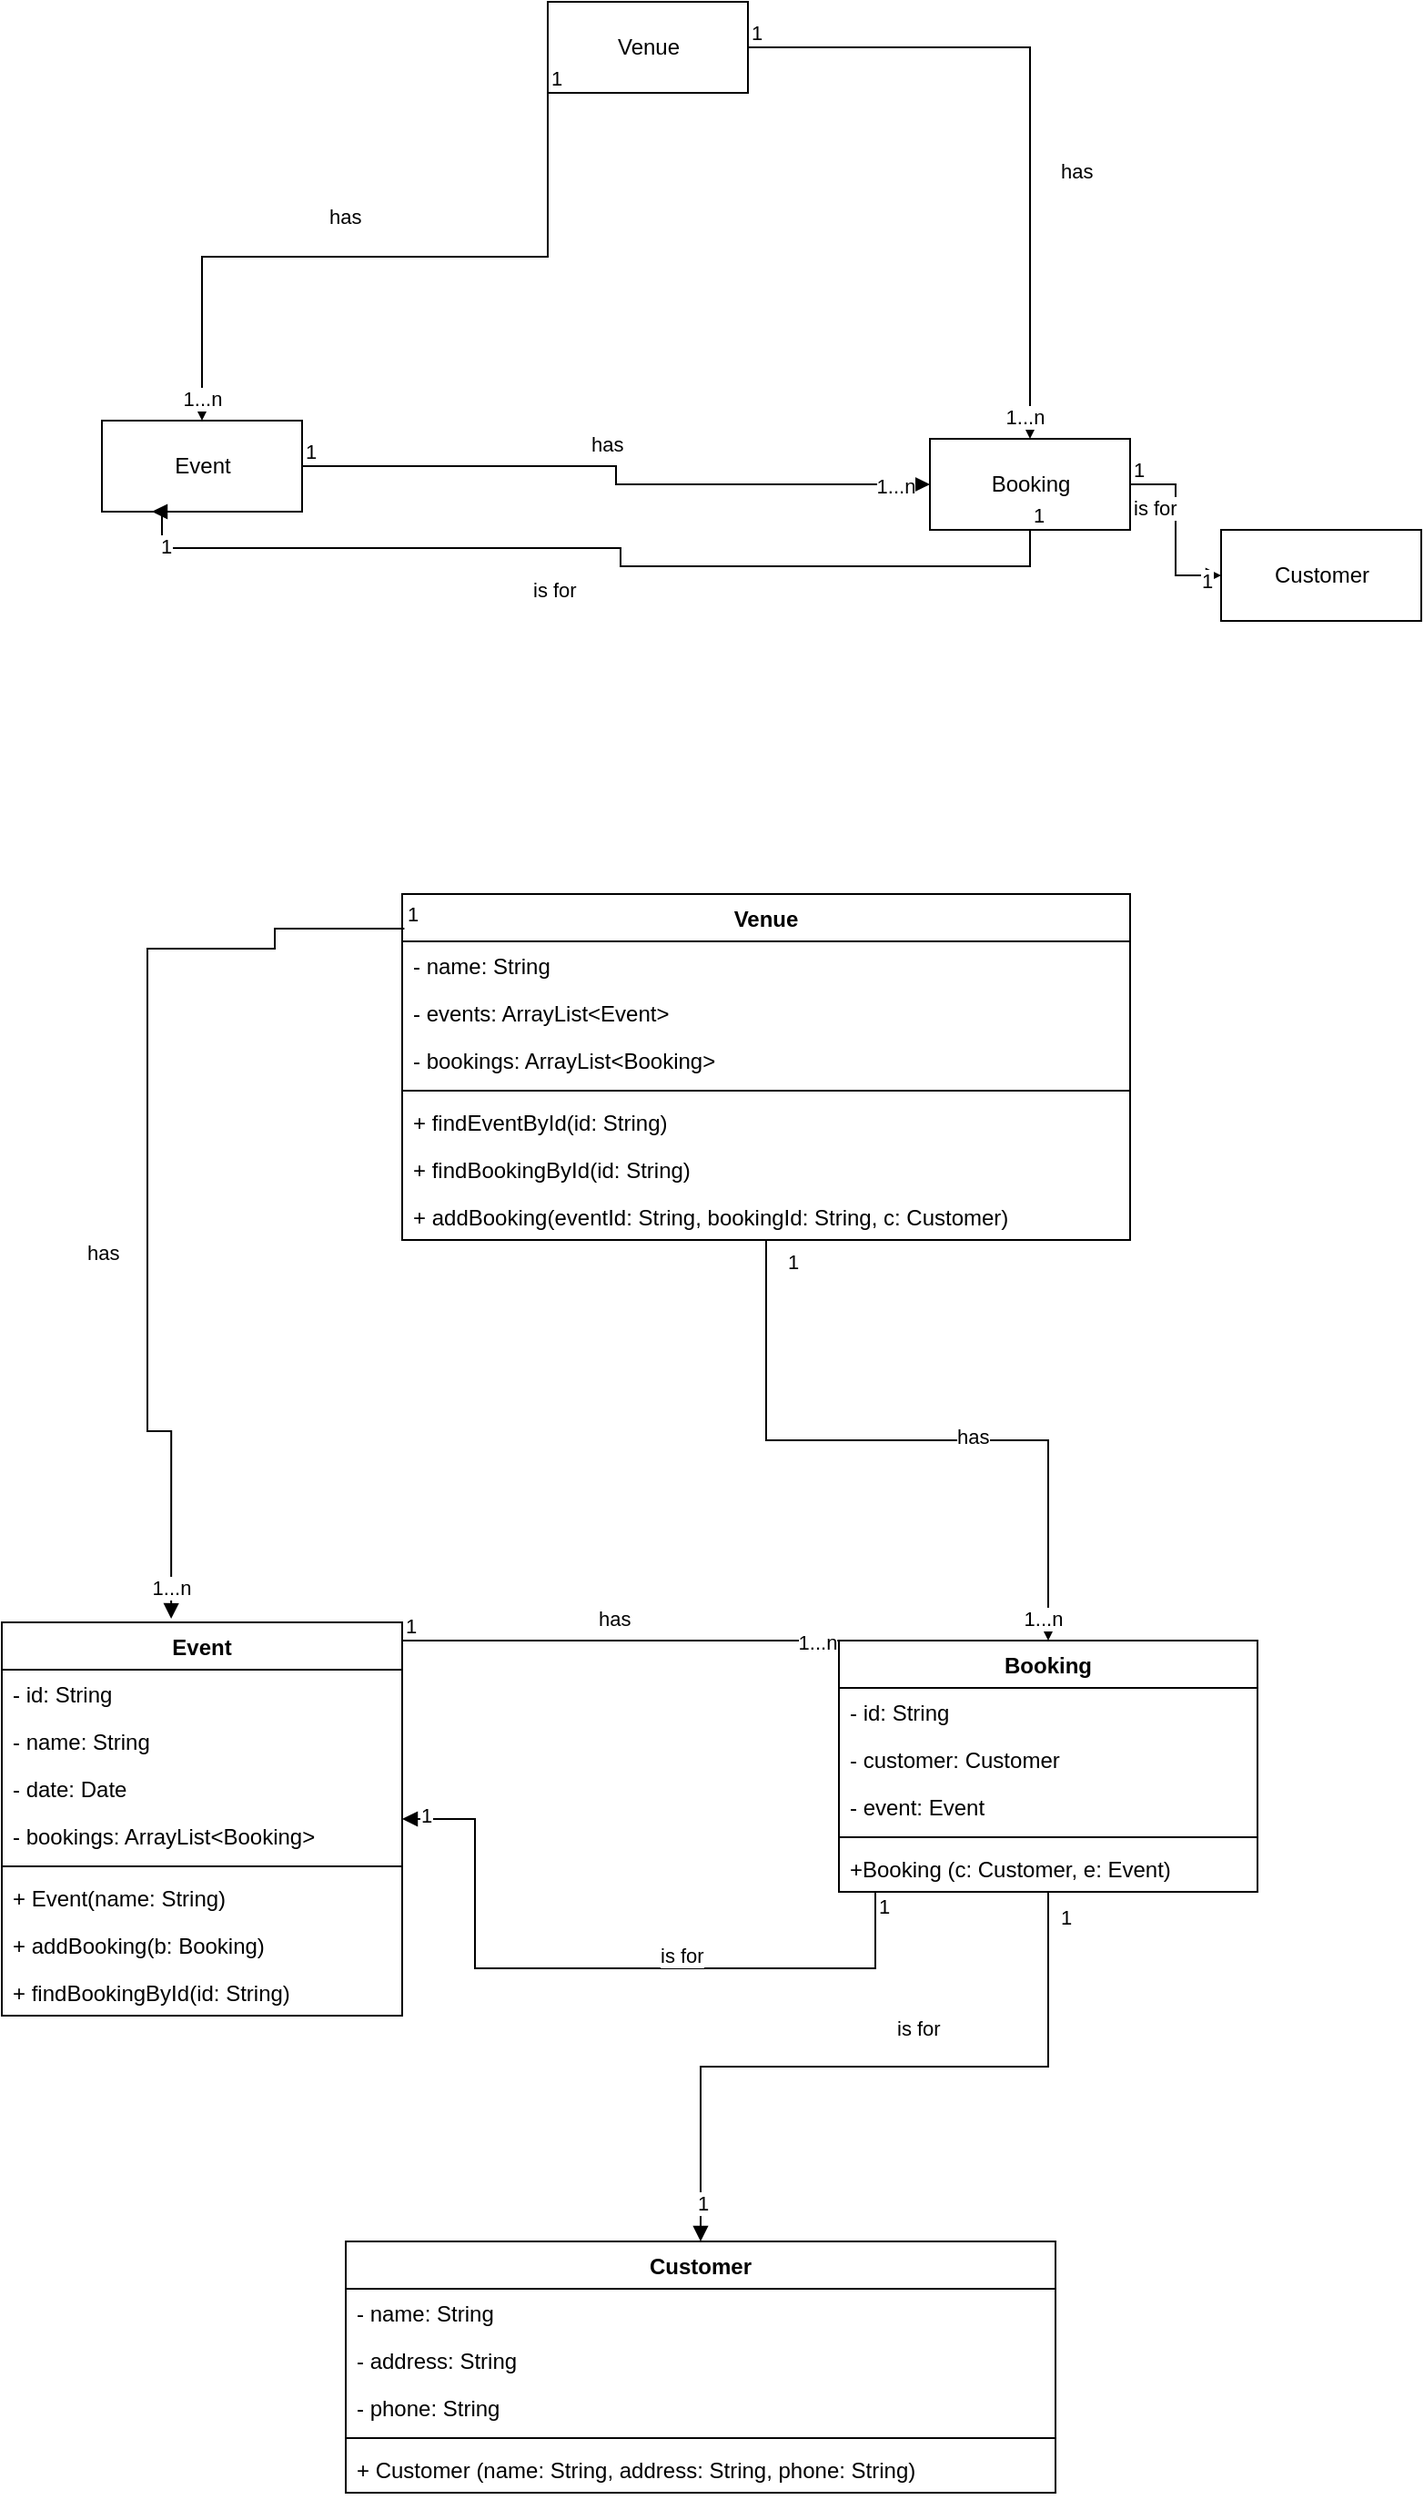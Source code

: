 <mxfile version="20.5.2" type="device"><diagram id="zAca7a4JGgx3V4O2JFh6" name="Page-1"><mxGraphModel dx="1159" dy="718" grid="1" gridSize="10" guides="1" tooltips="1" connect="1" arrows="1" fold="1" page="1" pageScale="1" pageWidth="827" pageHeight="1169" math="0" shadow="0"><root><mxCell id="0"/><mxCell id="1" parent="0"/><mxCell id="Dwv_IHvd6RkNcfI6YqIo-1" value="Venue" style="html=1;" parent="1" vertex="1"><mxGeometry x="330" y="20" width="110" height="50" as="geometry"/></mxCell><mxCell id="Dwv_IHvd6RkNcfI6YqIo-2" value="Event" style="html=1;" parent="1" vertex="1"><mxGeometry x="85" y="250" width="110" height="50" as="geometry"/></mxCell><mxCell id="Dwv_IHvd6RkNcfI6YqIo-3" value="Booking" style="html=1;" parent="1" vertex="1"><mxGeometry x="540" y="260" width="110" height="50" as="geometry"/></mxCell><mxCell id="Dwv_IHvd6RkNcfI6YqIo-4" value="has" style="endArrow=block;endFill=1;html=1;edgeStyle=orthogonalEdgeStyle;align=left;verticalAlign=top;rounded=0;exitX=0;exitY=1;exitDx=0;exitDy=0;" parent="1" source="Dwv_IHvd6RkNcfI6YqIo-1" target="Dwv_IHvd6RkNcfI6YqIo-2" edge="1"><mxGeometry x="0.147" y="-35" relative="1" as="geometry"><mxPoint x="130" y="420" as="sourcePoint"/><mxPoint x="290" y="420" as="targetPoint"/><mxPoint as="offset"/></mxGeometry></mxCell><mxCell id="Dwv_IHvd6RkNcfI6YqIo-5" value="1" style="edgeLabel;resizable=0;html=1;align=left;verticalAlign=bottom;" parent="Dwv_IHvd6RkNcfI6YqIo-4" connectable="0" vertex="1"><mxGeometry x="-1" relative="1" as="geometry"/></mxCell><mxCell id="Dwv_IHvd6RkNcfI6YqIo-10" value="1...n" style="edgeLabel;html=1;align=center;verticalAlign=middle;resizable=0;points=[];" parent="Dwv_IHvd6RkNcfI6YqIo-4" vertex="1" connectable="0"><mxGeometry x="0.936" relative="1" as="geometry"><mxPoint as="offset"/></mxGeometry></mxCell><mxCell id="Dwv_IHvd6RkNcfI6YqIo-6" value="has" style="endArrow=block;endFill=1;html=1;edgeStyle=orthogonalEdgeStyle;align=left;verticalAlign=top;rounded=0;" parent="1" source="Dwv_IHvd6RkNcfI6YqIo-1" target="Dwv_IHvd6RkNcfI6YqIo-3" edge="1"><mxGeometry x="0.135" y="15" relative="1" as="geometry"><mxPoint x="370" y="510" as="sourcePoint"/><mxPoint x="530" y="510" as="targetPoint"/><mxPoint as="offset"/></mxGeometry></mxCell><mxCell id="Dwv_IHvd6RkNcfI6YqIo-7" value="1" style="edgeLabel;resizable=0;html=1;align=left;verticalAlign=bottom;" parent="Dwv_IHvd6RkNcfI6YqIo-6" connectable="0" vertex="1"><mxGeometry x="-1" relative="1" as="geometry"/></mxCell><mxCell id="Dwv_IHvd6RkNcfI6YqIo-12" value="1...n" style="edgeLabel;html=1;align=center;verticalAlign=middle;resizable=0;points=[];" parent="Dwv_IHvd6RkNcfI6YqIo-6" vertex="1" connectable="0"><mxGeometry x="0.935" y="-3" relative="1" as="geometry"><mxPoint as="offset"/></mxGeometry></mxCell><mxCell id="Dwv_IHvd6RkNcfI6YqIo-8" value="has" style="endArrow=block;endFill=1;html=1;edgeStyle=orthogonalEdgeStyle;align=left;verticalAlign=top;rounded=0;" parent="1" source="Dwv_IHvd6RkNcfI6YqIo-2" target="Dwv_IHvd6RkNcfI6YqIo-3" edge="1"><mxGeometry x="-0.118" y="25" relative="1" as="geometry"><mxPoint x="320" y="480" as="sourcePoint"/><mxPoint x="460" y="285" as="targetPoint"/><mxPoint as="offset"/></mxGeometry></mxCell><mxCell id="Dwv_IHvd6RkNcfI6YqIo-9" value="1" style="edgeLabel;resizable=0;html=1;align=left;verticalAlign=bottom;" parent="Dwv_IHvd6RkNcfI6YqIo-8" connectable="0" vertex="1"><mxGeometry x="-1" relative="1" as="geometry"/></mxCell><mxCell id="Dwv_IHvd6RkNcfI6YqIo-11" value="1...n" style="edgeLabel;html=1;align=center;verticalAlign=middle;resizable=0;points=[];" parent="Dwv_IHvd6RkNcfI6YqIo-8" vertex="1" connectable="0"><mxGeometry x="0.894" y="-1" relative="1" as="geometry"><mxPoint as="offset"/></mxGeometry></mxCell><mxCell id="Dwv_IHvd6RkNcfI6YqIo-13" value="Venue" style="swimlane;fontStyle=1;align=center;verticalAlign=top;childLayout=stackLayout;horizontal=1;startSize=26;horizontalStack=0;resizeParent=1;resizeParentMax=0;resizeLast=0;collapsible=1;marginBottom=0;" parent="1" vertex="1"><mxGeometry x="250" y="510" width="400" height="190" as="geometry"/></mxCell><mxCell id="Dwv_IHvd6RkNcfI6YqIo-26" value="- name: String" style="text;strokeColor=none;fillColor=none;align=left;verticalAlign=top;spacingLeft=4;spacingRight=4;overflow=hidden;rotatable=0;points=[[0,0.5],[1,0.5]];portConstraint=eastwest;" parent="Dwv_IHvd6RkNcfI6YqIo-13" vertex="1"><mxGeometry y="26" width="400" height="26" as="geometry"/></mxCell><mxCell id="Dwv_IHvd6RkNcfI6YqIo-14" value="- events: ArrayList&lt;Event&gt;&#xA;" style="text;strokeColor=none;fillColor=none;align=left;verticalAlign=top;spacingLeft=4;spacingRight=4;overflow=hidden;rotatable=0;points=[[0,0.5],[1,0.5]];portConstraint=eastwest;" parent="Dwv_IHvd6RkNcfI6YqIo-13" vertex="1"><mxGeometry y="52" width="400" height="26" as="geometry"/></mxCell><mxCell id="Dwv_IHvd6RkNcfI6YqIo-25" value="- bookings: ArrayList&lt;Booking&gt;" style="text;strokeColor=none;fillColor=none;align=left;verticalAlign=top;spacingLeft=4;spacingRight=4;overflow=hidden;rotatable=0;points=[[0,0.5],[1,0.5]];portConstraint=eastwest;" parent="Dwv_IHvd6RkNcfI6YqIo-13" vertex="1"><mxGeometry y="78" width="400" height="26" as="geometry"/></mxCell><mxCell id="Dwv_IHvd6RkNcfI6YqIo-15" value="" style="line;strokeWidth=1;fillColor=none;align=left;verticalAlign=middle;spacingTop=-1;spacingLeft=3;spacingRight=3;rotatable=0;labelPosition=right;points=[];portConstraint=eastwest;strokeColor=inherit;" parent="Dwv_IHvd6RkNcfI6YqIo-13" vertex="1"><mxGeometry y="104" width="400" height="8" as="geometry"/></mxCell><mxCell id="Dwv_IHvd6RkNcfI6YqIo-16" value="+ findEventById(id: String)" style="text;strokeColor=none;fillColor=none;align=left;verticalAlign=top;spacingLeft=4;spacingRight=4;overflow=hidden;rotatable=0;points=[[0,0.5],[1,0.5]];portConstraint=eastwest;" parent="Dwv_IHvd6RkNcfI6YqIo-13" vertex="1"><mxGeometry y="112" width="400" height="26" as="geometry"/></mxCell><mxCell id="Dwv_IHvd6RkNcfI6YqIo-33" value="+ findBookingById(id: String)" style="text;strokeColor=none;fillColor=none;align=left;verticalAlign=top;spacingLeft=4;spacingRight=4;overflow=hidden;rotatable=0;points=[[0,0.5],[1,0.5]];portConstraint=eastwest;" parent="Dwv_IHvd6RkNcfI6YqIo-13" vertex="1"><mxGeometry y="138" width="400" height="26" as="geometry"/></mxCell><mxCell id="Dwv_IHvd6RkNcfI6YqIo-32" value="+ addBooking(eventId: String, bookingId: String, c: Customer)" style="text;strokeColor=none;fillColor=none;align=left;verticalAlign=top;spacingLeft=4;spacingRight=4;overflow=hidden;rotatable=0;points=[[0,0.5],[1,0.5]];portConstraint=eastwest;" parent="Dwv_IHvd6RkNcfI6YqIo-13" vertex="1"><mxGeometry y="164" width="400" height="26" as="geometry"/></mxCell><mxCell id="Dwv_IHvd6RkNcfI6YqIo-17" value="Event" style="swimlane;fontStyle=1;align=center;verticalAlign=top;childLayout=stackLayout;horizontal=1;startSize=26;horizontalStack=0;resizeParent=1;resizeParentMax=0;resizeLast=0;collapsible=1;marginBottom=0;" parent="1" vertex="1"><mxGeometry x="30" y="910" width="220" height="216" as="geometry"/></mxCell><mxCell id="Dwv_IHvd6RkNcfI6YqIo-34" value="- id: String" style="text;strokeColor=none;fillColor=none;align=left;verticalAlign=top;spacingLeft=4;spacingRight=4;overflow=hidden;rotatable=0;points=[[0,0.5],[1,0.5]];portConstraint=eastwest;" parent="Dwv_IHvd6RkNcfI6YqIo-17" vertex="1"><mxGeometry y="26" width="220" height="26" as="geometry"/></mxCell><mxCell id="Dwv_IHvd6RkNcfI6YqIo-18" value="- name: String" style="text;strokeColor=none;fillColor=none;align=left;verticalAlign=top;spacingLeft=4;spacingRight=4;overflow=hidden;rotatable=0;points=[[0,0.5],[1,0.5]];portConstraint=eastwest;" parent="Dwv_IHvd6RkNcfI6YqIo-17" vertex="1"><mxGeometry y="52" width="220" height="26" as="geometry"/></mxCell><mxCell id="Dwv_IHvd6RkNcfI6YqIo-27" value="- date: Date" style="text;strokeColor=none;fillColor=none;align=left;verticalAlign=top;spacingLeft=4;spacingRight=4;overflow=hidden;rotatable=0;points=[[0,0.5],[1,0.5]];portConstraint=eastwest;" parent="Dwv_IHvd6RkNcfI6YqIo-17" vertex="1"><mxGeometry y="78" width="220" height="26" as="geometry"/></mxCell><mxCell id="Dwv_IHvd6RkNcfI6YqIo-28" value="- bookings: ArrayList&lt;Booking&gt;&#xA;" style="text;strokeColor=none;fillColor=none;align=left;verticalAlign=top;spacingLeft=4;spacingRight=4;overflow=hidden;rotatable=0;points=[[0,0.5],[1,0.5]];portConstraint=eastwest;" parent="Dwv_IHvd6RkNcfI6YqIo-17" vertex="1"><mxGeometry y="104" width="220" height="26" as="geometry"/></mxCell><mxCell id="Dwv_IHvd6RkNcfI6YqIo-19" value="" style="line;strokeWidth=1;fillColor=none;align=left;verticalAlign=middle;spacingTop=-1;spacingLeft=3;spacingRight=3;rotatable=0;labelPosition=right;points=[];portConstraint=eastwest;strokeColor=inherit;" parent="Dwv_IHvd6RkNcfI6YqIo-17" vertex="1"><mxGeometry y="130" width="220" height="8" as="geometry"/></mxCell><mxCell id="Dwv_IHvd6RkNcfI6YqIo-20" value="+ Event(name: String)" style="text;strokeColor=none;fillColor=none;align=left;verticalAlign=top;spacingLeft=4;spacingRight=4;overflow=hidden;rotatable=0;points=[[0,0.5],[1,0.5]];portConstraint=eastwest;" parent="Dwv_IHvd6RkNcfI6YqIo-17" vertex="1"><mxGeometry y="138" width="220" height="26" as="geometry"/></mxCell><mxCell id="Dwv_IHvd6RkNcfI6YqIo-30" value="+ addBooking(b: Booking)" style="text;strokeColor=none;fillColor=none;align=left;verticalAlign=top;spacingLeft=4;spacingRight=4;overflow=hidden;rotatable=0;points=[[0,0.5],[1,0.5]];portConstraint=eastwest;" parent="Dwv_IHvd6RkNcfI6YqIo-17" vertex="1"><mxGeometry y="164" width="220" height="26" as="geometry"/></mxCell><mxCell id="Dwv_IHvd6RkNcfI6YqIo-31" value="+ findBookingById(id: String)" style="text;strokeColor=none;fillColor=none;align=left;verticalAlign=top;spacingLeft=4;spacingRight=4;overflow=hidden;rotatable=0;points=[[0,0.5],[1,0.5]];portConstraint=eastwest;" parent="Dwv_IHvd6RkNcfI6YqIo-17" vertex="1"><mxGeometry y="190" width="220" height="26" as="geometry"/></mxCell><mxCell id="Dwv_IHvd6RkNcfI6YqIo-21" value="Booking" style="swimlane;fontStyle=1;align=center;verticalAlign=top;childLayout=stackLayout;horizontal=1;startSize=26;horizontalStack=0;resizeParent=1;resizeParentMax=0;resizeLast=0;collapsible=1;marginBottom=0;" parent="1" vertex="1"><mxGeometry x="490" y="920" width="230" height="138" as="geometry"/></mxCell><mxCell id="Dwv_IHvd6RkNcfI6YqIo-22" value="- id: String" style="text;strokeColor=none;fillColor=none;align=left;verticalAlign=top;spacingLeft=4;spacingRight=4;overflow=hidden;rotatable=0;points=[[0,0.5],[1,0.5]];portConstraint=eastwest;" parent="Dwv_IHvd6RkNcfI6YqIo-21" vertex="1"><mxGeometry y="26" width="230" height="26" as="geometry"/></mxCell><mxCell id="Dwv_IHvd6RkNcfI6YqIo-35" value="- customer: Customer" style="text;strokeColor=none;fillColor=none;align=left;verticalAlign=top;spacingLeft=4;spacingRight=4;overflow=hidden;rotatable=0;points=[[0,0.5],[1,0.5]];portConstraint=eastwest;" parent="Dwv_IHvd6RkNcfI6YqIo-21" vertex="1"><mxGeometry y="52" width="230" height="26" as="geometry"/></mxCell><mxCell id="Dwv_IHvd6RkNcfI6YqIo-40" value="- event: Event" style="text;strokeColor=none;fillColor=none;align=left;verticalAlign=top;spacingLeft=4;spacingRight=4;overflow=hidden;rotatable=0;points=[[0,0.5],[1,0.5]];portConstraint=eastwest;" parent="Dwv_IHvd6RkNcfI6YqIo-21" vertex="1"><mxGeometry y="78" width="230" height="26" as="geometry"/></mxCell><mxCell id="Dwv_IHvd6RkNcfI6YqIo-23" value="" style="line;strokeWidth=1;fillColor=none;align=left;verticalAlign=middle;spacingTop=-1;spacingLeft=3;spacingRight=3;rotatable=0;labelPosition=right;points=[];portConstraint=eastwest;strokeColor=inherit;" parent="Dwv_IHvd6RkNcfI6YqIo-21" vertex="1"><mxGeometry y="104" width="230" height="8" as="geometry"/></mxCell><mxCell id="Dwv_IHvd6RkNcfI6YqIo-24" value="+Booking (c: Customer, e: Event)" style="text;strokeColor=none;fillColor=none;align=left;verticalAlign=top;spacingLeft=4;spacingRight=4;overflow=hidden;rotatable=0;points=[[0,0.5],[1,0.5]];portConstraint=eastwest;" parent="Dwv_IHvd6RkNcfI6YqIo-21" vertex="1"><mxGeometry y="112" width="230" height="26" as="geometry"/></mxCell><mxCell id="Dwv_IHvd6RkNcfI6YqIo-36" value="Customer" style="html=1;" parent="1" vertex="1"><mxGeometry x="700" y="310" width="110" height="50" as="geometry"/></mxCell><mxCell id="Dwv_IHvd6RkNcfI6YqIo-37" value="is for" style="endArrow=block;endFill=1;html=1;edgeStyle=orthogonalEdgeStyle;align=left;verticalAlign=top;rounded=0;" parent="1" source="Dwv_IHvd6RkNcfI6YqIo-3" target="Dwv_IHvd6RkNcfI6YqIo-36" edge="1"><mxGeometry x="-1" relative="1" as="geometry"><mxPoint x="660" y="290" as="sourcePoint"/><mxPoint x="820" y="290" as="targetPoint"/></mxGeometry></mxCell><mxCell id="Dwv_IHvd6RkNcfI6YqIo-38" value="1" style="edgeLabel;resizable=0;html=1;align=left;verticalAlign=bottom;" parent="Dwv_IHvd6RkNcfI6YqIo-37" connectable="0" vertex="1"><mxGeometry x="-1" relative="1" as="geometry"/></mxCell><mxCell id="Dwv_IHvd6RkNcfI6YqIo-39" value="1" style="edgeLabel;html=1;align=center;verticalAlign=middle;resizable=0;points=[];" parent="Dwv_IHvd6RkNcfI6YqIo-37" vertex="1" connectable="0"><mxGeometry x="0.827" y="-3" relative="1" as="geometry"><mxPoint as="offset"/></mxGeometry></mxCell><mxCell id="Dwv_IHvd6RkNcfI6YqIo-41" value="Customer" style="swimlane;fontStyle=1;align=center;verticalAlign=top;childLayout=stackLayout;horizontal=1;startSize=26;horizontalStack=0;resizeParent=1;resizeParentMax=0;resizeLast=0;collapsible=1;marginBottom=0;" parent="1" vertex="1"><mxGeometry x="219" y="1250" width="390" height="138" as="geometry"/></mxCell><mxCell id="Dwv_IHvd6RkNcfI6YqIo-42" value="- name: String" style="text;strokeColor=none;fillColor=none;align=left;verticalAlign=top;spacingLeft=4;spacingRight=4;overflow=hidden;rotatable=0;points=[[0,0.5],[1,0.5]];portConstraint=eastwest;" parent="Dwv_IHvd6RkNcfI6YqIo-41" vertex="1"><mxGeometry y="26" width="390" height="26" as="geometry"/></mxCell><mxCell id="Dwv_IHvd6RkNcfI6YqIo-46" value="- address: String" style="text;strokeColor=none;fillColor=none;align=left;verticalAlign=top;spacingLeft=4;spacingRight=4;overflow=hidden;rotatable=0;points=[[0,0.5],[1,0.5]];portConstraint=eastwest;" parent="Dwv_IHvd6RkNcfI6YqIo-41" vertex="1"><mxGeometry y="52" width="390" height="26" as="geometry"/></mxCell><mxCell id="Dwv_IHvd6RkNcfI6YqIo-47" value="- phone: String" style="text;strokeColor=none;fillColor=none;align=left;verticalAlign=top;spacingLeft=4;spacingRight=4;overflow=hidden;rotatable=0;points=[[0,0.5],[1,0.5]];portConstraint=eastwest;" parent="Dwv_IHvd6RkNcfI6YqIo-41" vertex="1"><mxGeometry y="78" width="390" height="26" as="geometry"/></mxCell><mxCell id="Dwv_IHvd6RkNcfI6YqIo-43" value="" style="line;strokeWidth=1;fillColor=none;align=left;verticalAlign=middle;spacingTop=-1;spacingLeft=3;spacingRight=3;rotatable=0;labelPosition=right;points=[];portConstraint=eastwest;strokeColor=inherit;" parent="Dwv_IHvd6RkNcfI6YqIo-41" vertex="1"><mxGeometry y="104" width="390" height="8" as="geometry"/></mxCell><mxCell id="Dwv_IHvd6RkNcfI6YqIo-44" value="+ Customer (name: String, address: String, phone: String)" style="text;strokeColor=none;fillColor=none;align=left;verticalAlign=top;spacingLeft=4;spacingRight=4;overflow=hidden;rotatable=0;points=[[0,0.5],[1,0.5]];portConstraint=eastwest;" parent="Dwv_IHvd6RkNcfI6YqIo-41" vertex="1"><mxGeometry y="112" width="390" height="26" as="geometry"/></mxCell><mxCell id="Dwv_IHvd6RkNcfI6YqIo-50" value="has" style="endArrow=block;endFill=1;html=1;edgeStyle=orthogonalEdgeStyle;align=left;verticalAlign=top;rounded=0;exitX=0.003;exitY=0.1;exitDx=0;exitDy=0;exitPerimeter=0;entryX=0.423;entryY=-0.009;entryDx=0;entryDy=0;entryPerimeter=0;" parent="1" source="Dwv_IHvd6RkNcfI6YqIo-13" target="Dwv_IHvd6RkNcfI6YqIo-17" edge="1"><mxGeometry x="0.147" y="-35" relative="1" as="geometry"><mxPoint x="175" y="480" as="sourcePoint"/><mxPoint x="-10" y="670" as="targetPoint"/><mxPoint as="offset"/><Array as="points"><mxPoint x="180" y="529"/><mxPoint x="180" y="540"/><mxPoint x="110" y="540"/><mxPoint x="110" y="805"/><mxPoint x="123" y="805"/></Array></mxGeometry></mxCell><mxCell id="Dwv_IHvd6RkNcfI6YqIo-51" value="1" style="edgeLabel;resizable=0;html=1;align=left;verticalAlign=bottom;" parent="Dwv_IHvd6RkNcfI6YqIo-50" connectable="0" vertex="1"><mxGeometry x="-1" relative="1" as="geometry"/></mxCell><mxCell id="Dwv_IHvd6RkNcfI6YqIo-52" value="1...n" style="edgeLabel;html=1;align=center;verticalAlign=middle;resizable=0;points=[];" parent="Dwv_IHvd6RkNcfI6YqIo-50" vertex="1" connectable="0"><mxGeometry x="0.936" relative="1" as="geometry"><mxPoint as="offset"/></mxGeometry></mxCell><mxCell id="Dwv_IHvd6RkNcfI6YqIo-53" value="has" style="endArrow=block;endFill=1;html=1;edgeStyle=orthogonalEdgeStyle;align=left;verticalAlign=top;rounded=0;" parent="1" source="Dwv_IHvd6RkNcfI6YqIo-17" target="Dwv_IHvd6RkNcfI6YqIo-21" edge="1"><mxGeometry x="-0.118" y="25" relative="1" as="geometry"><mxPoint x="280" y="870" as="sourcePoint"/><mxPoint x="620" y="870" as="targetPoint"/><mxPoint as="offset"/><Array as="points"><mxPoint x="430" y="920"/><mxPoint x="430" y="920"/></Array></mxGeometry></mxCell><mxCell id="Dwv_IHvd6RkNcfI6YqIo-54" value="1" style="edgeLabel;resizable=0;html=1;align=left;verticalAlign=bottom;" parent="Dwv_IHvd6RkNcfI6YqIo-53" connectable="0" vertex="1"><mxGeometry x="-1" relative="1" as="geometry"/></mxCell><mxCell id="Dwv_IHvd6RkNcfI6YqIo-55" value="1...n" style="edgeLabel;html=1;align=center;verticalAlign=middle;resizable=0;points=[];" parent="Dwv_IHvd6RkNcfI6YqIo-53" vertex="1" connectable="0"><mxGeometry x="0.894" y="-1" relative="1" as="geometry"><mxPoint as="offset"/></mxGeometry></mxCell><mxCell id="Dwv_IHvd6RkNcfI6YqIo-56" value="has" style="endArrow=block;endFill=1;html=1;edgeStyle=orthogonalEdgeStyle;align=left;verticalAlign=top;rounded=0;" parent="1" source="Dwv_IHvd6RkNcfI6YqIo-13" target="Dwv_IHvd6RkNcfI6YqIo-21" edge="1"><mxGeometry x="0.135" y="15" relative="1" as="geometry"><mxPoint x="720" y="460" as="sourcePoint"/><mxPoint x="875" y="675" as="targetPoint"/><mxPoint as="offset"/></mxGeometry></mxCell><mxCell id="Dwv_IHvd6RkNcfI6YqIo-57" value="1" style="edgeLabel;resizable=0;html=1;align=left;verticalAlign=bottom;" parent="Dwv_IHvd6RkNcfI6YqIo-56" connectable="0" vertex="1"><mxGeometry x="-1" relative="1" as="geometry"><mxPoint x="10" y="20" as="offset"/></mxGeometry></mxCell><mxCell id="Dwv_IHvd6RkNcfI6YqIo-58" value="1...n" style="edgeLabel;html=1;align=center;verticalAlign=middle;resizable=0;points=[];" parent="Dwv_IHvd6RkNcfI6YqIo-56" vertex="1" connectable="0"><mxGeometry x="0.935" y="-3" relative="1" as="geometry"><mxPoint as="offset"/></mxGeometry></mxCell><mxCell id="Dwv_IHvd6RkNcfI6YqIo-62" value="is for" style="endArrow=block;endFill=1;html=1;edgeStyle=orthogonalEdgeStyle;align=left;verticalAlign=top;rounded=0;entryX=0.25;entryY=1;entryDx=0;entryDy=0;" parent="1" source="Dwv_IHvd6RkNcfI6YqIo-3" target="Dwv_IHvd6RkNcfI6YqIo-2" edge="1"><mxGeometry x="0.145" y="10" relative="1" as="geometry"><mxPoint x="190" y="390" as="sourcePoint"/><mxPoint x="350" y="390" as="targetPoint"/><Array as="points"><mxPoint x="595" y="330"/><mxPoint x="370" y="330"/><mxPoint x="370" y="320"/><mxPoint x="118" y="320"/></Array><mxPoint as="offset"/></mxGeometry></mxCell><mxCell id="Dwv_IHvd6RkNcfI6YqIo-63" value="1" style="edgeLabel;resizable=0;html=1;align=left;verticalAlign=bottom;" parent="Dwv_IHvd6RkNcfI6YqIo-62" connectable="0" vertex="1"><mxGeometry x="-1" relative="1" as="geometry"/></mxCell><mxCell id="Dwv_IHvd6RkNcfI6YqIo-68" value="1" style="edgeLabel;html=1;align=center;verticalAlign=middle;resizable=0;points=[];" parent="Dwv_IHvd6RkNcfI6YqIo-62" vertex="1" connectable="0"><mxGeometry x="0.898" y="-1" relative="1" as="geometry"><mxPoint as="offset"/></mxGeometry></mxCell><mxCell id="Dwv_IHvd6RkNcfI6YqIo-73" value="is for" style="endArrow=block;endFill=1;html=1;edgeStyle=orthogonalEdgeStyle;align=left;verticalAlign=top;rounded=0;" parent="1" source="Dwv_IHvd6RkNcfI6YqIo-21" target="Dwv_IHvd6RkNcfI6YqIo-41" edge="1"><mxGeometry x="-0.055" y="-34" relative="1" as="geometry"><mxPoint x="540" y="1150" as="sourcePoint"/><mxPoint x="700" y="1150" as="targetPoint"/><mxPoint as="offset"/></mxGeometry></mxCell><mxCell id="Dwv_IHvd6RkNcfI6YqIo-74" value="1" style="edgeLabel;resizable=0;html=1;align=left;verticalAlign=bottom;" parent="Dwv_IHvd6RkNcfI6YqIo-73" connectable="0" vertex="1"><mxGeometry x="-1" relative="1" as="geometry"><mxPoint x="5" y="22" as="offset"/></mxGeometry></mxCell><mxCell id="Dwv_IHvd6RkNcfI6YqIo-75" value="1" style="edgeLabel;html=1;align=center;verticalAlign=middle;resizable=0;points=[];" parent="Dwv_IHvd6RkNcfI6YqIo-73" vertex="1" connectable="0"><mxGeometry x="0.89" y="1" relative="1" as="geometry"><mxPoint as="offset"/></mxGeometry></mxCell><mxCell id="Dwv_IHvd6RkNcfI6YqIo-76" value="is for" style="endArrow=block;endFill=1;html=1;edgeStyle=orthogonalEdgeStyle;align=left;verticalAlign=top;rounded=0;" parent="1" source="Dwv_IHvd6RkNcfI6YqIo-21" target="Dwv_IHvd6RkNcfI6YqIo-17" edge="1"><mxGeometry x="-0.156" y="-20" relative="1" as="geometry"><mxPoint x="130" y="1170" as="sourcePoint"/><mxPoint x="110" y="1190" as="targetPoint"/><Array as="points"><mxPoint x="510" y="1100"/><mxPoint x="290" y="1100"/><mxPoint x="290" y="1018"/></Array><mxPoint as="offset"/></mxGeometry></mxCell><mxCell id="Dwv_IHvd6RkNcfI6YqIo-77" value="1" style="edgeLabel;resizable=0;html=1;align=left;verticalAlign=bottom;" parent="Dwv_IHvd6RkNcfI6YqIo-76" connectable="0" vertex="1"><mxGeometry x="-1" relative="1" as="geometry"><mxPoint y="16" as="offset"/></mxGeometry></mxCell><mxCell id="Dwv_IHvd6RkNcfI6YqIo-82" value="1" style="edgeLabel;html=1;align=center;verticalAlign=middle;resizable=0;points=[];" parent="Dwv_IHvd6RkNcfI6YqIo-76" vertex="1" connectable="0"><mxGeometry x="0.934" y="-2" relative="1" as="geometry"><mxPoint as="offset"/></mxGeometry></mxCell></root></mxGraphModel></diagram></mxfile>